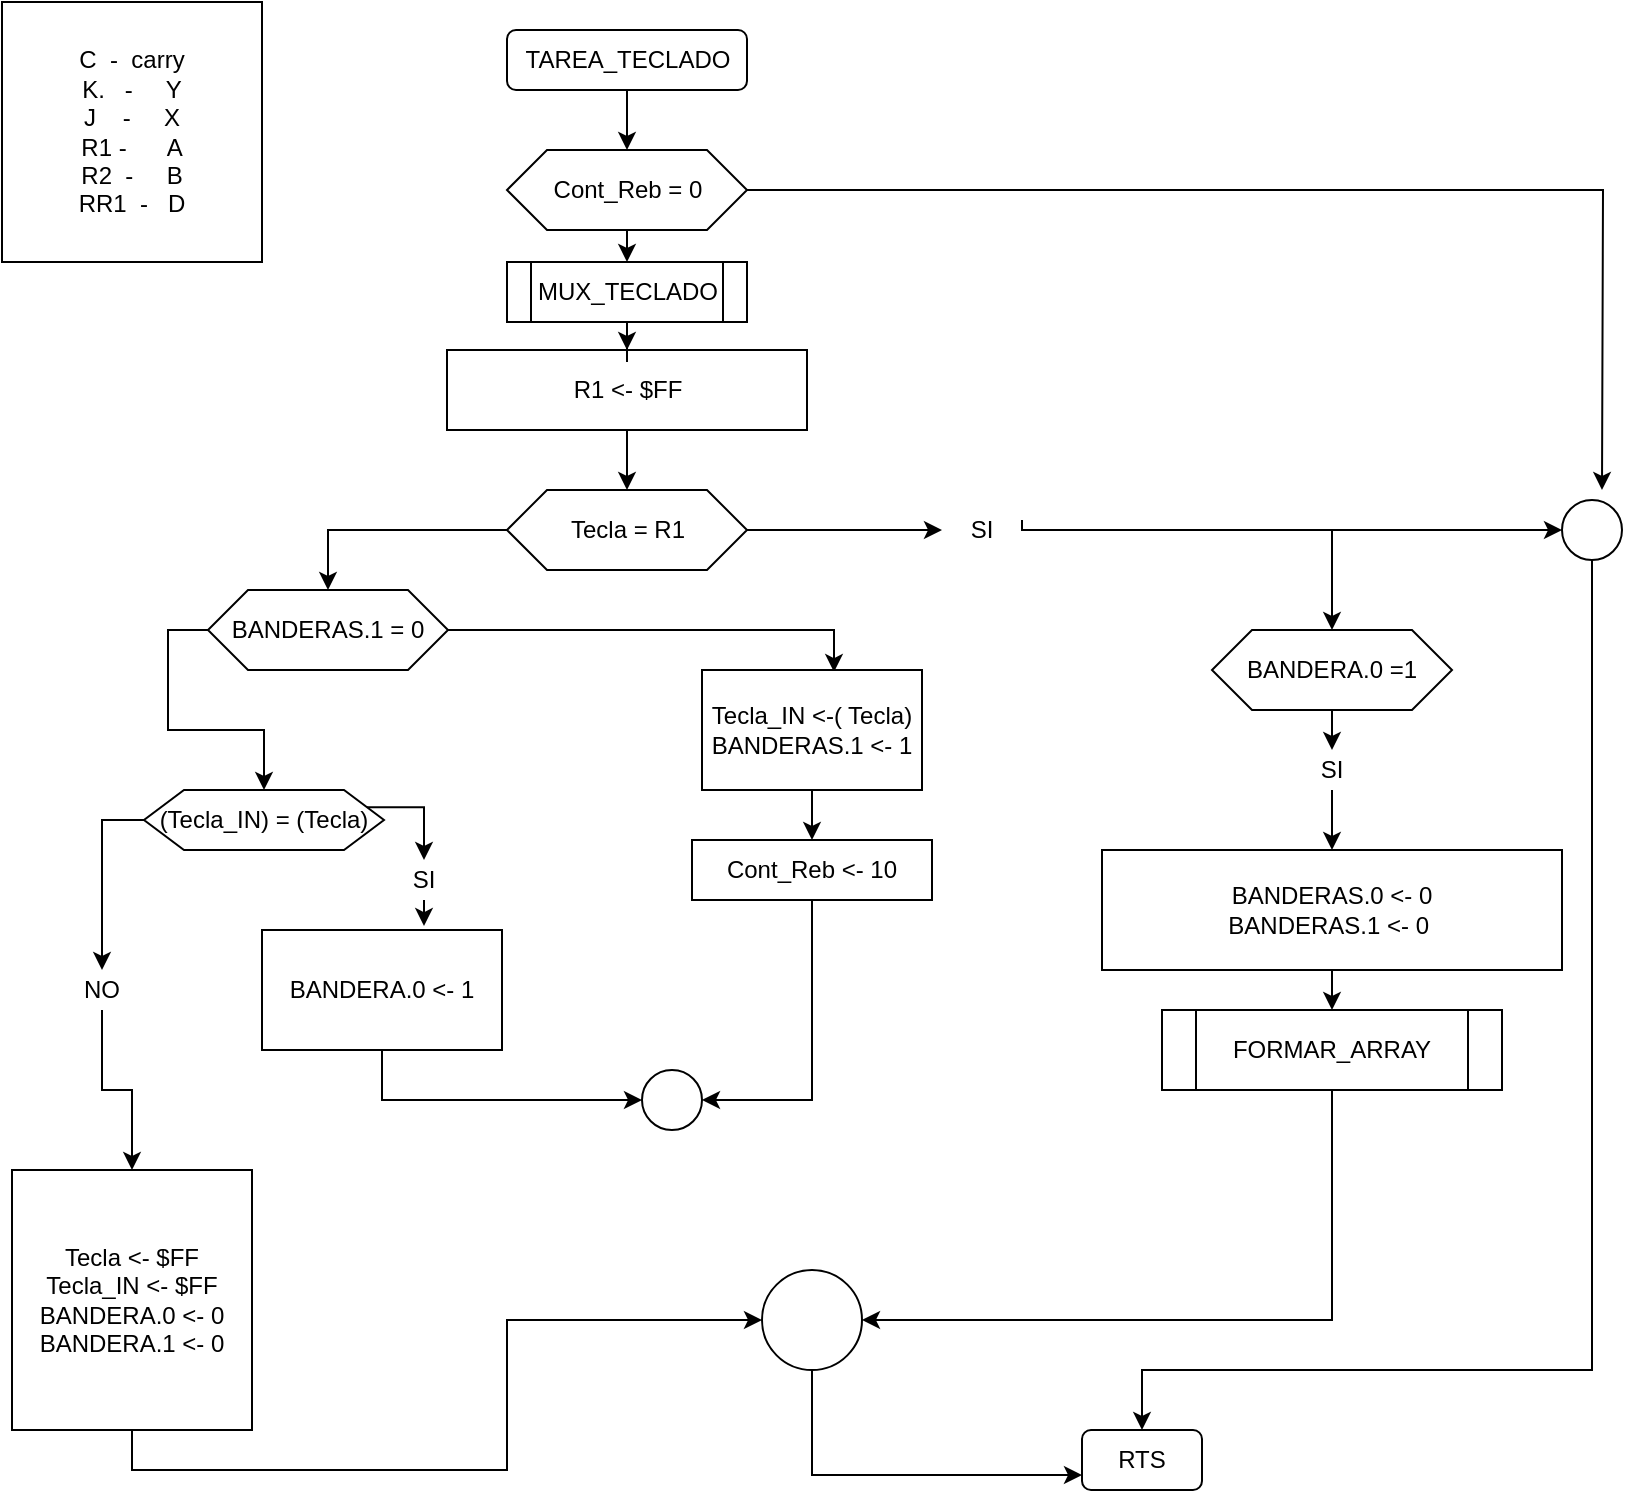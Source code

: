 <mxfile version="14.4.3" type="device"><diagram id="Vap7VGlmj7mA0fxkvcFt" name="Page-1"><mxGraphModel dx="574" dy="672" grid="1" gridSize="10" guides="1" tooltips="1" connect="1" arrows="1" fold="1" page="1" pageScale="1" pageWidth="850" pageHeight="1100" math="0" shadow="0"><root><mxCell id="0"/><mxCell id="1" parent="0"/><mxCell id="mARzQ-WPaSmC9xW1_njs-58" style="edgeStyle=orthogonalEdgeStyle;rounded=0;orthogonalLoop=1;jettySize=auto;html=1;exitX=0.5;exitY=1;exitDx=0;exitDy=0;" parent="1" source="mARzQ-WPaSmC9xW1_njs-1" target="mARzQ-WPaSmC9xW1_njs-39" edge="1"><mxGeometry relative="1" as="geometry"/></mxCell><mxCell id="mARzQ-WPaSmC9xW1_njs-1" value="TAREA_TECLADO" style="rounded=1;whiteSpace=wrap;html=1;" parent="1" vertex="1"><mxGeometry x="262.5" y="20" width="120" height="30" as="geometry"/></mxCell><mxCell id="mARzQ-WPaSmC9xW1_njs-66" value="" style="edgeStyle=orthogonalEdgeStyle;rounded=0;orthogonalLoop=1;jettySize=auto;html=1;" parent="1" source="mARzQ-WPaSmC9xW1_njs-3" target="mARzQ-WPaSmC9xW1_njs-64" edge="1"><mxGeometry relative="1" as="geometry"/></mxCell><mxCell id="mARzQ-WPaSmC9xW1_njs-3" value="R1 &amp;lt;- $FF" style="rounded=0;whiteSpace=wrap;html=1;" parent="1" vertex="1"><mxGeometry x="232.5" y="180" width="180" height="40" as="geometry"/></mxCell><mxCell id="mARzQ-WPaSmC9xW1_njs-9" value="C &amp;nbsp;- &amp;nbsp;carry&lt;br&gt;K. &amp;nbsp; - &amp;nbsp; &amp;nbsp; Y&lt;br&gt;J &amp;nbsp; &amp;nbsp;- &amp;nbsp; &amp;nbsp; X&lt;br&gt;R1 - &amp;nbsp; &amp;nbsp; &amp;nbsp;A&lt;br&gt;R2 &amp;nbsp;- &amp;nbsp; &amp;nbsp; B&lt;br&gt;RR1 &amp;nbsp;- &amp;nbsp; D" style="whiteSpace=wrap;html=1;aspect=fixed;" parent="1" vertex="1"><mxGeometry x="10" y="6" width="130" height="130" as="geometry"/></mxCell><mxCell id="mARzQ-WPaSmC9xW1_njs-62" style="edgeStyle=orthogonalEdgeStyle;rounded=0;orthogonalLoop=1;jettySize=auto;html=1;exitX=0.5;exitY=1;exitDx=0;exitDy=0;entryX=0.5;entryY=0;entryDx=0;entryDy=0;" parent="1" source="mARzQ-WPaSmC9xW1_njs-39" target="mARzQ-WPaSmC9xW1_njs-59" edge="1"><mxGeometry relative="1" as="geometry"/></mxCell><mxCell id="mARzQ-WPaSmC9xW1_njs-108" style="edgeStyle=orthogonalEdgeStyle;rounded=0;orthogonalLoop=1;jettySize=auto;html=1;exitX=1;exitY=0.5;exitDx=0;exitDy=0;" parent="1" source="mARzQ-WPaSmC9xW1_njs-39" edge="1"><mxGeometry relative="1" as="geometry"><mxPoint x="810" y="250" as="targetPoint"/></mxGeometry></mxCell><mxCell id="mARzQ-WPaSmC9xW1_njs-39" value="Cont_Reb = 0" style="shape=hexagon;perimeter=hexagonPerimeter2;whiteSpace=wrap;html=1;fixedSize=1;" parent="1" vertex="1"><mxGeometry x="262.5" y="80" width="120" height="40" as="geometry"/></mxCell><mxCell id="mARzQ-WPaSmC9xW1_njs-63" style="edgeStyle=orthogonalEdgeStyle;rounded=0;orthogonalLoop=1;jettySize=auto;html=1;exitX=0.5;exitY=1;exitDx=0;exitDy=0;" parent="1" source="mARzQ-WPaSmC9xW1_njs-59" target="mARzQ-WPaSmC9xW1_njs-3" edge="1"><mxGeometry relative="1" as="geometry"/></mxCell><mxCell id="mARzQ-WPaSmC9xW1_njs-59" value="MUX_TECLADO" style="shape=process;whiteSpace=wrap;html=1;backgroundOutline=1;" parent="1" vertex="1"><mxGeometry x="262.5" y="136" width="120" height="30" as="geometry"/></mxCell><mxCell id="mARzQ-WPaSmC9xW1_njs-113" style="edgeStyle=orthogonalEdgeStyle;rounded=0;orthogonalLoop=1;jettySize=auto;html=1;exitX=0.5;exitY=1;exitDx=0;exitDy=0;" parent="1" source="mARzQ-WPaSmC9xW1_njs-61" target="mARzQ-WPaSmC9xW1_njs-110" edge="1"><mxGeometry relative="1" as="geometry"><Array as="points"><mxPoint x="805" y="690"/><mxPoint x="580" y="690"/></Array></mxGeometry></mxCell><mxCell id="mARzQ-WPaSmC9xW1_njs-61" value="" style="ellipse;whiteSpace=wrap;html=1;aspect=fixed;" parent="1" vertex="1"><mxGeometry x="790" y="255" width="30" height="30" as="geometry"/></mxCell><mxCell id="mARzQ-WPaSmC9xW1_njs-69" style="edgeStyle=orthogonalEdgeStyle;rounded=0;orthogonalLoop=1;jettySize=auto;html=1;exitX=1;exitY=0.5;exitDx=0;exitDy=0;entryX=0;entryY=0.5;entryDx=0;entryDy=0;" parent="1" source="mARzQ-WPaSmC9xW1_njs-64" target="mARzQ-WPaSmC9xW1_njs-68" edge="1"><mxGeometry relative="1" as="geometry"/></mxCell><mxCell id="mARzQ-WPaSmC9xW1_njs-84" style="edgeStyle=orthogonalEdgeStyle;rounded=0;orthogonalLoop=1;jettySize=auto;html=1;exitX=0;exitY=0.5;exitDx=0;exitDy=0;entryX=0.5;entryY=0;entryDx=0;entryDy=0;" parent="1" source="mARzQ-WPaSmC9xW1_njs-64" target="mARzQ-WPaSmC9xW1_njs-81" edge="1"><mxGeometry relative="1" as="geometry"/></mxCell><mxCell id="mARzQ-WPaSmC9xW1_njs-64" value="Tecla = R1" style="shape=hexagon;perimeter=hexagonPerimeter2;whiteSpace=wrap;html=1;fixedSize=1;" parent="1" vertex="1"><mxGeometry x="262.5" y="250" width="120" height="40" as="geometry"/></mxCell><mxCell id="mARzQ-WPaSmC9xW1_njs-71" style="edgeStyle=orthogonalEdgeStyle;rounded=0;orthogonalLoop=1;jettySize=auto;html=1;exitX=1;exitY=0.5;exitDx=0;exitDy=0;" parent="1" source="mARzQ-WPaSmC9xW1_njs-68" target="mARzQ-WPaSmC9xW1_njs-70" edge="1"><mxGeometry relative="1" as="geometry"/></mxCell><mxCell id="mARzQ-WPaSmC9xW1_njs-73" style="edgeStyle=orthogonalEdgeStyle;rounded=0;orthogonalLoop=1;jettySize=auto;html=1;exitX=1;exitY=0.25;exitDx=0;exitDy=0;entryX=0;entryY=0.5;entryDx=0;entryDy=0;" parent="1" source="mARzQ-WPaSmC9xW1_njs-68" target="mARzQ-WPaSmC9xW1_njs-61" edge="1"><mxGeometry relative="1" as="geometry"><Array as="points"><mxPoint x="520" y="270"/><mxPoint x="740" y="270"/></Array></mxGeometry></mxCell><mxCell id="mARzQ-WPaSmC9xW1_njs-68" value="SI" style="text;html=1;strokeColor=none;fillColor=none;align=center;verticalAlign=middle;whiteSpace=wrap;rounded=0;" parent="1" vertex="1"><mxGeometry x="480" y="260" width="40" height="20" as="geometry"/></mxCell><mxCell id="mARzQ-WPaSmC9xW1_njs-77" style="edgeStyle=orthogonalEdgeStyle;rounded=0;orthogonalLoop=1;jettySize=auto;html=1;exitX=0.5;exitY=1;exitDx=0;exitDy=0;entryX=0.5;entryY=0;entryDx=0;entryDy=0;" parent="1" source="mARzQ-WPaSmC9xW1_njs-70" target="mARzQ-WPaSmC9xW1_njs-75" edge="1"><mxGeometry relative="1" as="geometry"/></mxCell><mxCell id="mARzQ-WPaSmC9xW1_njs-70" value="BANDERA.0 =1" style="shape=hexagon;perimeter=hexagonPerimeter2;whiteSpace=wrap;html=1;fixedSize=1;" parent="1" vertex="1"><mxGeometry x="615" y="320" width="120" height="40" as="geometry"/></mxCell><mxCell id="mARzQ-WPaSmC9xW1_njs-80" style="edgeStyle=orthogonalEdgeStyle;rounded=0;orthogonalLoop=1;jettySize=auto;html=1;exitX=0.5;exitY=1;exitDx=0;exitDy=0;entryX=0.5;entryY=0;entryDx=0;entryDy=0;" parent="1" source="mARzQ-WPaSmC9xW1_njs-74" target="mARzQ-WPaSmC9xW1_njs-79" edge="1"><mxGeometry relative="1" as="geometry"/></mxCell><mxCell id="mARzQ-WPaSmC9xW1_njs-74" value="BANDERAS.0 &amp;lt;- 0&lt;br&gt;BANDERAS.1 &amp;lt;- 0&amp;nbsp;" style="rounded=0;whiteSpace=wrap;html=1;" parent="1" vertex="1"><mxGeometry x="560" y="430" width="230" height="60" as="geometry"/></mxCell><mxCell id="mARzQ-WPaSmC9xW1_njs-78" style="edgeStyle=orthogonalEdgeStyle;rounded=0;orthogonalLoop=1;jettySize=auto;html=1;exitX=0.5;exitY=1;exitDx=0;exitDy=0;entryX=0.5;entryY=0;entryDx=0;entryDy=0;" parent="1" source="mARzQ-WPaSmC9xW1_njs-75" target="mARzQ-WPaSmC9xW1_njs-74" edge="1"><mxGeometry relative="1" as="geometry"/></mxCell><mxCell id="mARzQ-WPaSmC9xW1_njs-75" value="SI" style="text;html=1;strokeColor=none;fillColor=none;align=center;verticalAlign=middle;whiteSpace=wrap;rounded=0;" parent="1" vertex="1"><mxGeometry x="655" y="380" width="40" height="20" as="geometry"/></mxCell><mxCell id="mARzQ-WPaSmC9xW1_njs-107" style="edgeStyle=orthogonalEdgeStyle;rounded=0;orthogonalLoop=1;jettySize=auto;html=1;exitX=0.5;exitY=1;exitDx=0;exitDy=0;entryX=1;entryY=0.5;entryDx=0;entryDy=0;" parent="1" source="mARzQ-WPaSmC9xW1_njs-79" target="mARzQ-WPaSmC9xW1_njs-104" edge="1"><mxGeometry relative="1" as="geometry"/></mxCell><mxCell id="mARzQ-WPaSmC9xW1_njs-79" value="FORMAR_ARRAY" style="shape=process;whiteSpace=wrap;html=1;backgroundOutline=1;" parent="1" vertex="1"><mxGeometry x="590" y="510" width="170" height="40" as="geometry"/></mxCell><mxCell id="mARzQ-WPaSmC9xW1_njs-91" style="edgeStyle=orthogonalEdgeStyle;rounded=0;orthogonalLoop=1;jettySize=auto;html=1;exitX=1;exitY=0.5;exitDx=0;exitDy=0;entryX=0.6;entryY=0.017;entryDx=0;entryDy=0;entryPerimeter=0;" parent="1" source="mARzQ-WPaSmC9xW1_njs-81" target="mARzQ-WPaSmC9xW1_njs-89" edge="1"><mxGeometry relative="1" as="geometry"/></mxCell><mxCell id="mARzQ-WPaSmC9xW1_njs-99" style="edgeStyle=orthogonalEdgeStyle;rounded=0;orthogonalLoop=1;jettySize=auto;html=1;exitX=0;exitY=0.5;exitDx=0;exitDy=0;entryX=0.5;entryY=0;entryDx=0;entryDy=0;" parent="1" source="mARzQ-WPaSmC9xW1_njs-81" target="mARzQ-WPaSmC9xW1_njs-85" edge="1"><mxGeometry relative="1" as="geometry"/></mxCell><mxCell id="mARzQ-WPaSmC9xW1_njs-81" value="BANDERAS.1 = 0" style="shape=hexagon;perimeter=hexagonPerimeter2;whiteSpace=wrap;html=1;fixedSize=1;" parent="1" vertex="1"><mxGeometry x="113" y="300" width="120" height="40" as="geometry"/></mxCell><mxCell id="mARzQ-WPaSmC9xW1_njs-82" style="edgeStyle=orthogonalEdgeStyle;rounded=0;orthogonalLoop=1;jettySize=auto;html=1;exitX=0.5;exitY=1;exitDx=0;exitDy=0;" parent="1" source="mARzQ-WPaSmC9xW1_njs-81" target="mARzQ-WPaSmC9xW1_njs-81" edge="1"><mxGeometry relative="1" as="geometry"/></mxCell><mxCell id="mARzQ-WPaSmC9xW1_njs-97" style="edgeStyle=orthogonalEdgeStyle;rounded=0;orthogonalLoop=1;jettySize=auto;html=1;exitX=1;exitY=0.25;exitDx=0;exitDy=0;entryX=0.5;entryY=0;entryDx=0;entryDy=0;" parent="1" source="mARzQ-WPaSmC9xW1_njs-85" target="mARzQ-WPaSmC9xW1_njs-86" edge="1"><mxGeometry relative="1" as="geometry"/></mxCell><mxCell id="mARzQ-WPaSmC9xW1_njs-101" style="edgeStyle=orthogonalEdgeStyle;rounded=0;orthogonalLoop=1;jettySize=auto;html=1;exitX=0;exitY=0.5;exitDx=0;exitDy=0;" parent="1" source="mARzQ-WPaSmC9xW1_njs-85" target="mARzQ-WPaSmC9xW1_njs-100" edge="1"><mxGeometry relative="1" as="geometry"/></mxCell><mxCell id="mARzQ-WPaSmC9xW1_njs-85" value="(Tecla_IN) = (Tecla)" style="shape=hexagon;perimeter=hexagonPerimeter2;whiteSpace=wrap;html=1;fixedSize=1;" parent="1" vertex="1"><mxGeometry x="81" y="400" width="120" height="30" as="geometry"/></mxCell><mxCell id="mARzQ-WPaSmC9xW1_njs-98" style="edgeStyle=orthogonalEdgeStyle;rounded=0;orthogonalLoop=1;jettySize=auto;html=1;exitX=0.5;exitY=1;exitDx=0;exitDy=0;entryX=0.675;entryY=-0.033;entryDx=0;entryDy=0;entryPerimeter=0;" parent="1" source="mARzQ-WPaSmC9xW1_njs-86" target="mARzQ-WPaSmC9xW1_njs-87" edge="1"><mxGeometry relative="1" as="geometry"/></mxCell><mxCell id="mARzQ-WPaSmC9xW1_njs-86" value="SI" style="text;html=1;strokeColor=none;fillColor=none;align=center;verticalAlign=middle;whiteSpace=wrap;rounded=0;" parent="1" vertex="1"><mxGeometry x="201" y="435" width="40" height="20" as="geometry"/></mxCell><mxCell id="mARzQ-WPaSmC9xW1_njs-96" style="edgeStyle=orthogonalEdgeStyle;rounded=0;orthogonalLoop=1;jettySize=auto;html=1;exitX=0.5;exitY=1;exitDx=0;exitDy=0;entryX=0;entryY=0.5;entryDx=0;entryDy=0;" parent="1" source="mARzQ-WPaSmC9xW1_njs-87" target="mARzQ-WPaSmC9xW1_njs-93" edge="1"><mxGeometry relative="1" as="geometry"/></mxCell><mxCell id="mARzQ-WPaSmC9xW1_njs-87" value="BANDERA.0 &amp;lt;- 1" style="rounded=0;whiteSpace=wrap;html=1;" parent="1" vertex="1"><mxGeometry x="140" y="470" width="120" height="60" as="geometry"/></mxCell><mxCell id="mARzQ-WPaSmC9xW1_njs-92" style="edgeStyle=orthogonalEdgeStyle;rounded=0;orthogonalLoop=1;jettySize=auto;html=1;exitX=0.5;exitY=1;exitDx=0;exitDy=0;entryX=0.5;entryY=0;entryDx=0;entryDy=0;" parent="1" source="mARzQ-WPaSmC9xW1_njs-89" target="mARzQ-WPaSmC9xW1_njs-90" edge="1"><mxGeometry relative="1" as="geometry"/></mxCell><mxCell id="mARzQ-WPaSmC9xW1_njs-89" value="Tecla_IN &amp;lt;-( Tecla)&lt;br&gt;BANDERAS.1 &amp;lt;- 1" style="rounded=0;whiteSpace=wrap;html=1;" parent="1" vertex="1"><mxGeometry x="360" y="340" width="110" height="60" as="geometry"/></mxCell><mxCell id="mARzQ-WPaSmC9xW1_njs-95" style="edgeStyle=orthogonalEdgeStyle;rounded=0;orthogonalLoop=1;jettySize=auto;html=1;exitX=0.5;exitY=1;exitDx=0;exitDy=0;entryX=1;entryY=0.5;entryDx=0;entryDy=0;" parent="1" source="mARzQ-WPaSmC9xW1_njs-90" target="mARzQ-WPaSmC9xW1_njs-93" edge="1"><mxGeometry relative="1" as="geometry"/></mxCell><mxCell id="mARzQ-WPaSmC9xW1_njs-90" value="Cont_Reb &amp;lt;- 10" style="rounded=0;whiteSpace=wrap;html=1;" parent="1" vertex="1"><mxGeometry x="355" y="425" width="120" height="30" as="geometry"/></mxCell><mxCell id="mARzQ-WPaSmC9xW1_njs-93" value="" style="ellipse;whiteSpace=wrap;html=1;aspect=fixed;" parent="1" vertex="1"><mxGeometry x="330" y="540" width="30" height="30" as="geometry"/></mxCell><mxCell id="mARzQ-WPaSmC9xW1_njs-103" style="edgeStyle=orthogonalEdgeStyle;rounded=0;orthogonalLoop=1;jettySize=auto;html=1;exitX=0.5;exitY=1;exitDx=0;exitDy=0;" parent="1" source="mARzQ-WPaSmC9xW1_njs-100" target="mARzQ-WPaSmC9xW1_njs-102" edge="1"><mxGeometry relative="1" as="geometry"/></mxCell><mxCell id="mARzQ-WPaSmC9xW1_njs-100" value="NO" style="text;html=1;strokeColor=none;fillColor=none;align=center;verticalAlign=middle;whiteSpace=wrap;rounded=0;" parent="1" vertex="1"><mxGeometry x="40" y="490" width="40" height="20" as="geometry"/></mxCell><mxCell id="mARzQ-WPaSmC9xW1_njs-106" style="edgeStyle=orthogonalEdgeStyle;rounded=0;orthogonalLoop=1;jettySize=auto;html=1;exitX=0.5;exitY=1;exitDx=0;exitDy=0;entryX=0;entryY=0.5;entryDx=0;entryDy=0;" parent="1" source="mARzQ-WPaSmC9xW1_njs-102" target="mARzQ-WPaSmC9xW1_njs-104" edge="1"><mxGeometry relative="1" as="geometry"/></mxCell><mxCell id="mARzQ-WPaSmC9xW1_njs-102" value="Tecla &amp;lt;- $FF&lt;br&gt;Tecla_IN &amp;lt;- $FF&lt;br&gt;BANDERA.0 &amp;lt;- 0&lt;br&gt;BANDERA.1 &amp;lt;- 0" style="rounded=0;whiteSpace=wrap;html=1;" parent="1" vertex="1"><mxGeometry x="15" y="590" width="120" height="130" as="geometry"/></mxCell><mxCell id="mARzQ-WPaSmC9xW1_njs-112" style="edgeStyle=orthogonalEdgeStyle;rounded=0;orthogonalLoop=1;jettySize=auto;html=1;exitX=0.5;exitY=1;exitDx=0;exitDy=0;entryX=0;entryY=0.75;entryDx=0;entryDy=0;" parent="1" source="mARzQ-WPaSmC9xW1_njs-104" target="mARzQ-WPaSmC9xW1_njs-110" edge="1"><mxGeometry relative="1" as="geometry"/></mxCell><mxCell id="mARzQ-WPaSmC9xW1_njs-104" value="" style="ellipse;whiteSpace=wrap;html=1;aspect=fixed;" parent="1" vertex="1"><mxGeometry x="390" y="640" width="50" height="50" as="geometry"/></mxCell><mxCell id="mARzQ-WPaSmC9xW1_njs-110" value="RTS" style="rounded=1;whiteSpace=wrap;html=1;" parent="1" vertex="1"><mxGeometry x="550" y="720" width="60" height="30" as="geometry"/></mxCell></root></mxGraphModel></diagram></mxfile>
